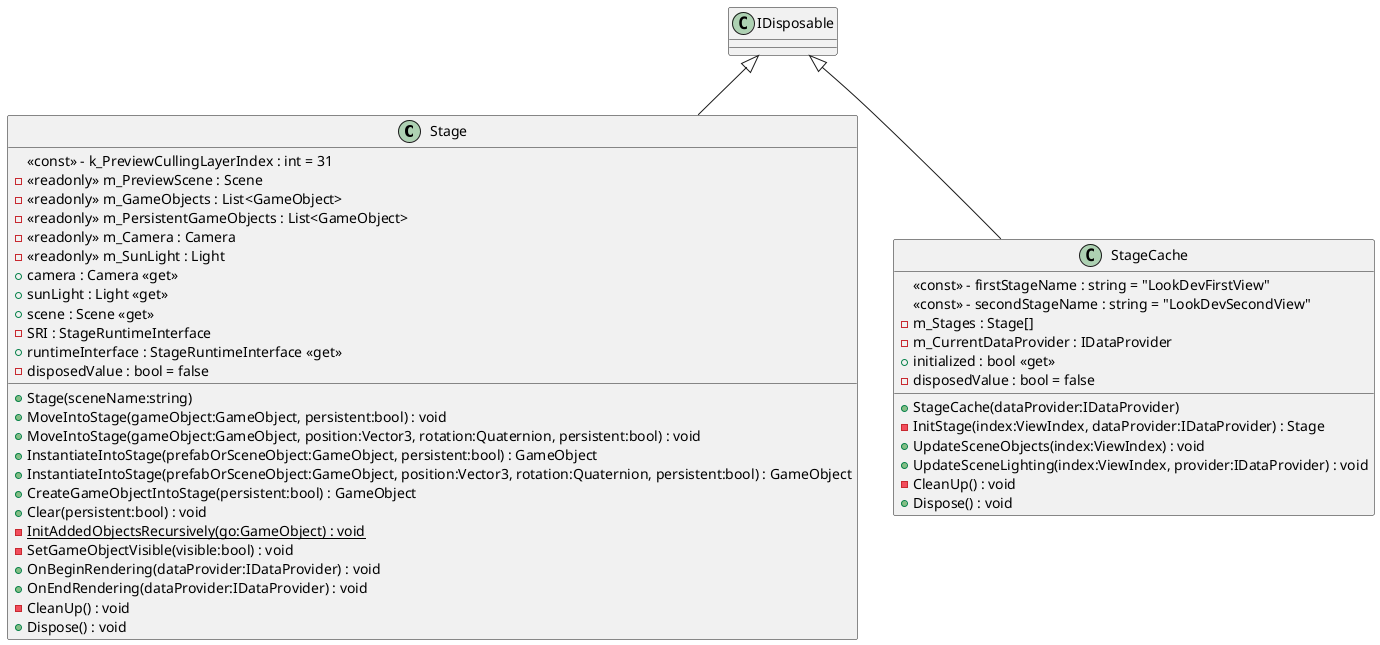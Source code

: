 @startuml
class Stage {
    <<const>> - k_PreviewCullingLayerIndex : int = 31
    - <<readonly>> m_PreviewScene : Scene
    - <<readonly>> m_GameObjects : List<GameObject>
    - <<readonly>> m_PersistentGameObjects : List<GameObject>
    - <<readonly>> m_Camera : Camera
    - <<readonly>> m_SunLight : Light
    + camera : Camera <<get>>
    + sunLight : Light <<get>>
    + scene : Scene <<get>>
    - SRI : StageRuntimeInterface
    + runtimeInterface : StageRuntimeInterface <<get>>
    + Stage(sceneName:string)
    + MoveIntoStage(gameObject:GameObject, persistent:bool) : void
    + MoveIntoStage(gameObject:GameObject, position:Vector3, rotation:Quaternion, persistent:bool) : void
    + InstantiateIntoStage(prefabOrSceneObject:GameObject, persistent:bool) : GameObject
    + InstantiateIntoStage(prefabOrSceneObject:GameObject, position:Vector3, rotation:Quaternion, persistent:bool) : GameObject
    + CreateGameObjectIntoStage(persistent:bool) : GameObject
    + Clear(persistent:bool) : void
    {static} - InitAddedObjectsRecursively(go:GameObject) : void
    - SetGameObjectVisible(visible:bool) : void
    + OnBeginRendering(dataProvider:IDataProvider) : void
    + OnEndRendering(dataProvider:IDataProvider) : void
    - disposedValue : bool = false
    - CleanUp() : void
    + Dispose() : void
}
class StageCache {
    <<const>> - firstStageName : string = "LookDevFirstView"
    <<const>> - secondStageName : string = "LookDevSecondView"
    - m_Stages : Stage[]
    - m_CurrentDataProvider : IDataProvider
    + initialized : bool <<get>>
    + StageCache(dataProvider:IDataProvider)
    - InitStage(index:ViewIndex, dataProvider:IDataProvider) : Stage
    + UpdateSceneObjects(index:ViewIndex) : void
    + UpdateSceneLighting(index:ViewIndex, provider:IDataProvider) : void
    - disposedValue : bool = false
    - CleanUp() : void
    + Dispose() : void
}
IDisposable <|-- Stage
IDisposable <|-- StageCache
@enduml
